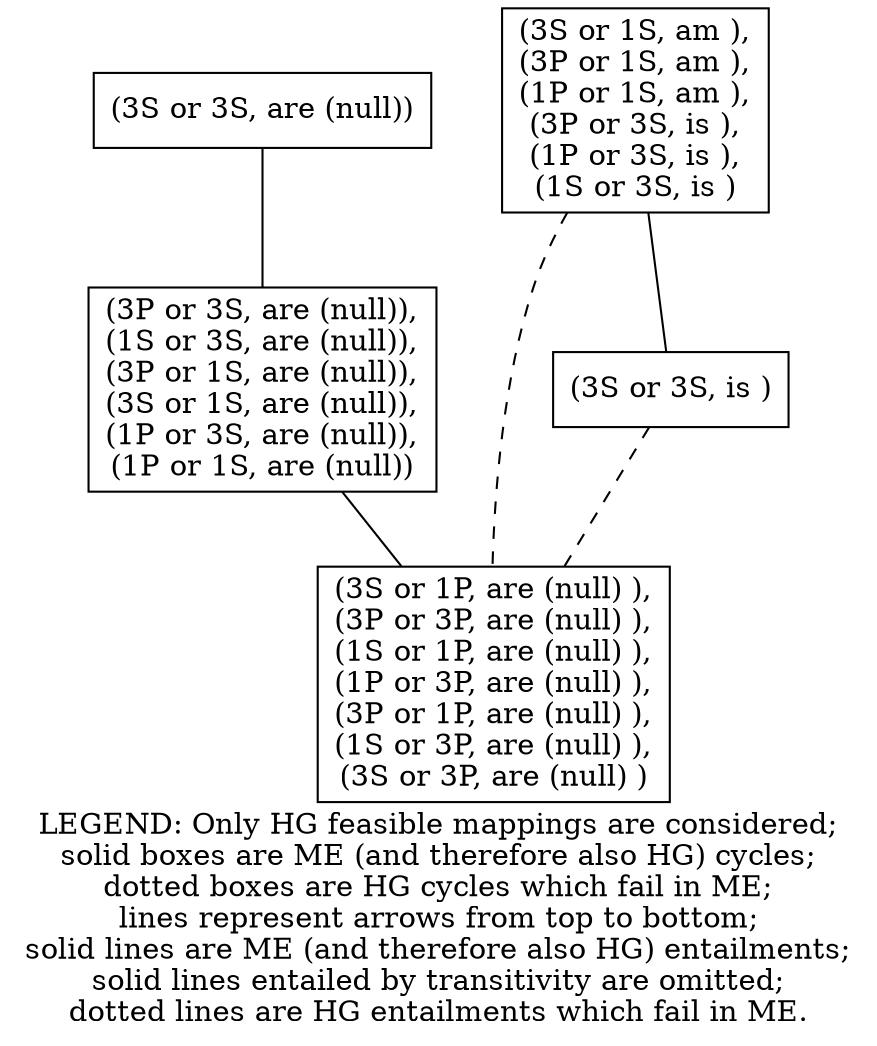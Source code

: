 digraph "/results/076d993f-3666-4d75-88ef-594b0130d17a/output/[8]-Plot_of_HG_versus_ME_Torders_only_HG_feasible_mappings" {
	graph [compound=true]
	node [fontcolor=black shape=box]
	"(3S or 1P, are (null) ),
(3P or 3P, are (null) ),
(1S or 1P, are (null) ),
(1P or 3P, are (null) ),
(3P or 1P, are (null) ),
(1S or 3P, are (null) ),
(3S or 3P, are (null) )"
	node [fontcolor=black shape=box]
	"(3P or 3S, are (null)),
(1S or 3S, are (null)),
(3P or 1S, are (null)),
(3S or 1S, are (null)),
(1P or 3S, are (null)),
(1P or 1S, are (null))"
	node [fontcolor=black shape=box]
	"(3S or 1S, am ),
(3P or 1S, am ),
(1P or 1S, am ),
(3P or 3S, is ),
(1P or 3S, is ),
(1S or 3S, is )"
	node [fontcolor=black shape=box]
	"(3S or 3S, is )"
	node [fontcolor=black shape=box]
	"(3S or 3S, are (null))"
	edge [dir=none]
	"(3P or 3S, are (null)),
(1S or 3S, are (null)),
(3P or 1S, are (null)),
(3S or 1S, are (null)),
(1P or 3S, are (null)),
(1P or 1S, are (null))" -> "(3S or 1P, are (null) ),
(3P or 3P, are (null) ),
(1S or 1P, are (null) ),
(1P or 3P, are (null) ),
(3P or 1P, are (null) ),
(1S or 3P, are (null) ),
(3S or 3P, are (null) )"
	"(3S or 1S, am ),
(3P or 1S, am ),
(1P or 1S, am ),
(3P or 3S, is ),
(1P or 3S, is ),
(1S or 3S, is )" -> "(3S or 3S, is )"
	"(3S or 3S, are (null))" -> "(3P or 3S, are (null)),
(1S or 3S, are (null)),
(3P or 1S, are (null)),
(3S or 1S, are (null)),
(1P or 3S, are (null)),
(1P or 1S, are (null))"
	edge [dir=none style=dashed]
	"(3S or 1S, am ),
(3P or 1S, am ),
(1P or 1S, am ),
(3P or 3S, is ),
(1P or 3S, is ),
(1S or 3S, is )" -> "(3S or 1P, are (null) ),
(3P or 3P, are (null) ),
(1S or 1P, are (null) ),
(1P or 3P, are (null) ),
(3P or 1P, are (null) ),
(1S or 3P, are (null) ),
(3S or 3P, are (null) )"
	"(3S or 3S, is )" -> "(3S or 1P, are (null) ),
(3P or 3P, are (null) ),
(1S or 1P, are (null) ),
(1P or 3P, are (null) ),
(3P or 1P, are (null) ),
(1S or 3P, are (null) ),
(3S or 3P, are (null) )"
label = "LEGEND: Only HG feasible mappings are considered;
solid boxes are ME (and therefore also HG) cycles;
dotted boxes are HG cycles which fail in ME;
lines represent arrows from top to bottom;
solid lines are ME (and therefore also HG) entailments;
solid lines entailed by transitivity are omitted;
dotted lines are HG entailments which fail in ME."
}
